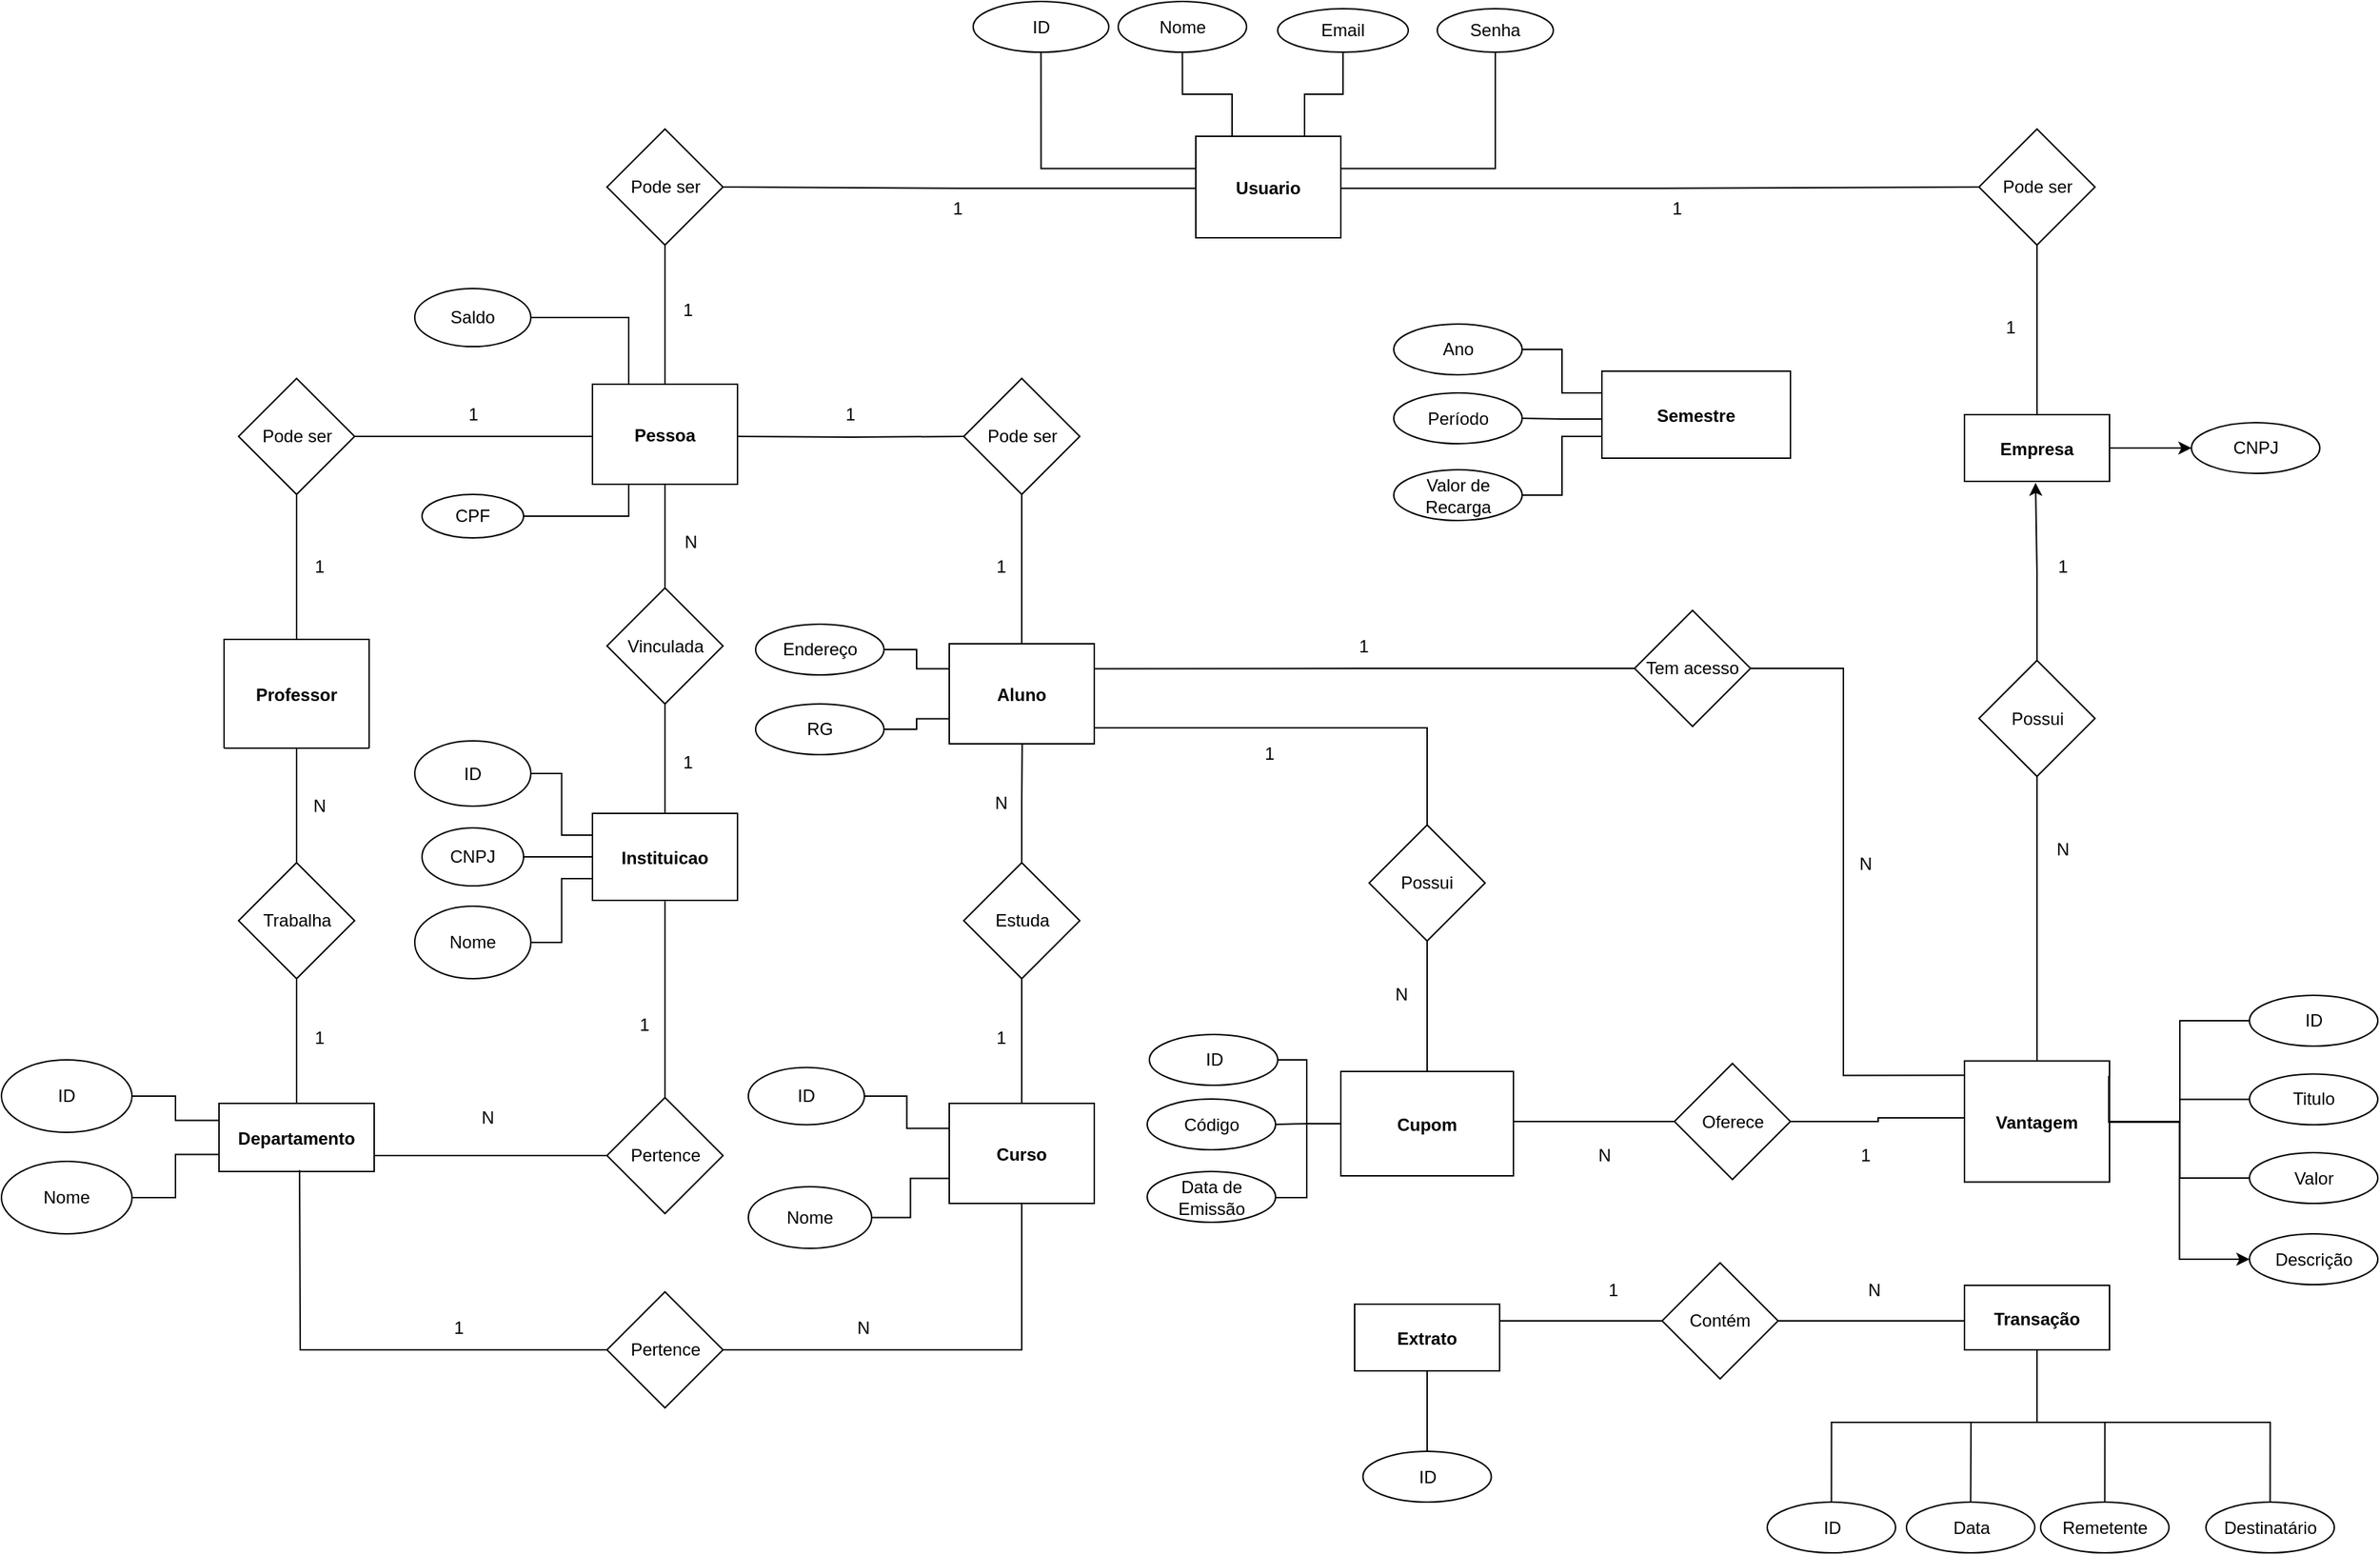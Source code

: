 <mxfile version="27.0.6">
  <diagram name="Página-1" id="_MupS0U7ZfTYgC9JCSqc">
    <mxGraphModel dx="2245" dy="756" grid="1" gridSize="10" guides="1" tooltips="1" connect="1" arrows="1" fold="1" page="1" pageScale="1" pageWidth="827" pageHeight="1169" math="0" shadow="0">
      <root>
        <mxCell id="0" />
        <mxCell id="1" parent="0" />
        <mxCell id="iZ7V8VCyRKmpptAZDByA-146" value="Usuario" style="shape=square;fontStyle=1" parent="1" vertex="1">
          <mxGeometry x="783.5" y="143" width="100" height="70" as="geometry" />
        </mxCell>
        <mxCell id="iZ7V8VCyRKmpptAZDByA-147" style="shape=tableRow;horizontal=0;startSize=0;swimlaneHead=0;swimlaneBody=0;fillColor=none;collapsible=0;dropTarget=0;points=[[0,0.5],[1,0.5]];portConstraint=eastwest;top=0;left=0;right=0;bottom=0;" parent="iZ7V8VCyRKmpptAZDByA-146" vertex="1">
          <mxGeometry y="15.487" width="100" height="13.628" as="geometry" />
        </mxCell>
        <mxCell id="iZ7V8VCyRKmpptAZDByA-150" style="shape=tableRow;horizontal=0;startSize=0;swimlaneHead=0;swimlaneBody=0;fillColor=none;collapsible=0;dropTarget=0;points=[[0,0.5],[1,0.5]];portConstraint=eastwest;top=0;left=0;right=0;bottom=0;" parent="iZ7V8VCyRKmpptAZDByA-146" vertex="1">
          <mxGeometry y="29.115" width="100" height="13.628" as="geometry" />
        </mxCell>
        <mxCell id="iZ7V8VCyRKmpptAZDByA-153" style="shape=tableRow;horizontal=0;startSize=0;swimlaneHead=0;swimlaneBody=0;fillColor=none;collapsible=0;dropTarget=0;points=[[0,0.5],[1,0.5]];portConstraint=eastwest;top=0;left=0;right=0;bottom=0;" parent="iZ7V8VCyRKmpptAZDByA-146" vertex="1">
          <mxGeometry y="42.743" width="100" height="13.628" as="geometry" />
        </mxCell>
        <mxCell id="iZ7V8VCyRKmpptAZDByA-156" style="shape=tableRow;horizontal=0;startSize=0;swimlaneHead=0;swimlaneBody=0;fillColor=none;collapsible=0;dropTarget=0;points=[[0,0.5],[1,0.5]];portConstraint=eastwest;top=0;left=0;right=0;bottom=0;" parent="iZ7V8VCyRKmpptAZDByA-146" vertex="1">
          <mxGeometry y="56.372" width="100" height="13.628" as="geometry" />
        </mxCell>
        <mxCell id="iZ7V8VCyRKmpptAZDByA-293" style="edgeStyle=orthogonalEdgeStyle;rounded=0;orthogonalLoop=1;jettySize=auto;html=1;exitX=1;exitY=0.5;exitDx=0;exitDy=0;entryX=0;entryY=0.5;entryDx=0;entryDy=0;endArrow=none;startFill=0;" parent="1" target="iZ7V8VCyRKmpptAZDByA-280" edge="1">
          <mxGeometry relative="1" as="geometry">
            <mxPoint x="467.5" y="350" as="sourcePoint" />
          </mxGeometry>
        </mxCell>
        <mxCell id="aawo-7dJE6PNnp-RGfUk-19" style="edgeStyle=orthogonalEdgeStyle;rounded=0;orthogonalLoop=1;jettySize=auto;html=1;exitX=0.25;exitY=1;exitDx=0;exitDy=0;entryX=1;entryY=0.5;entryDx=0;entryDy=0;endArrow=none;startFill=0;" parent="1" source="iZ7V8VCyRKmpptAZDByA-159" target="aawo-7dJE6PNnp-RGfUk-15" edge="1">
          <mxGeometry relative="1" as="geometry" />
        </mxCell>
        <mxCell id="aawo-7dJE6PNnp-RGfUk-22" style="edgeStyle=orthogonalEdgeStyle;rounded=0;orthogonalLoop=1;jettySize=auto;html=1;exitX=0.25;exitY=0;exitDx=0;exitDy=0;entryX=1;entryY=0.5;entryDx=0;entryDy=0;endArrow=none;startFill=0;" parent="1" source="iZ7V8VCyRKmpptAZDByA-159" target="aawo-7dJE6PNnp-RGfUk-16" edge="1">
          <mxGeometry relative="1" as="geometry" />
        </mxCell>
        <mxCell id="iZ7V8VCyRKmpptAZDByA-159" value="Pessoa" style="shape=square;fontStyle=1" parent="1" vertex="1">
          <mxGeometry x="367.5" y="314" width="100" height="69" as="geometry" />
        </mxCell>
        <mxCell id="iZ7V8VCyRKmpptAZDByA-163" style="shape=tableRow;horizontal=0;startSize=0;swimlaneHead=0;swimlaneBody=0;fillColor=none;collapsible=0;dropTarget=0;points=[[0,0.5],[1,0.5]];portConstraint=eastwest;top=0;left=0;right=0;bottom=0;" parent="iZ7V8VCyRKmpptAZDByA-159" vertex="1">
          <mxGeometry y="47" width="100" height="22" as="geometry" />
        </mxCell>
        <mxCell id="iZ7V8VCyRKmpptAZDByA-287" style="edgeStyle=orthogonalEdgeStyle;rounded=0;orthogonalLoop=1;jettySize=auto;html=1;exitX=0.5;exitY=0;exitDx=0;exitDy=0;entryX=0.5;entryY=1;entryDx=0;entryDy=0;endArrow=none;startFill=0;" parent="1" source="iZ7V8VCyRKmpptAZDByA-166" target="iZ7V8VCyRKmpptAZDByA-277" edge="1">
          <mxGeometry relative="1" as="geometry" />
        </mxCell>
        <mxCell id="aawo-7dJE6PNnp-RGfUk-42" style="edgeStyle=orthogonalEdgeStyle;rounded=0;orthogonalLoop=1;jettySize=auto;html=1;exitX=1;exitY=0.5;exitDx=0;exitDy=0;entryX=0;entryY=0.5;entryDx=0;entryDy=0;" parent="1" source="iZ7V8VCyRKmpptAZDByA-166" target="aawo-7dJE6PNnp-RGfUk-41" edge="1">
          <mxGeometry relative="1" as="geometry" />
        </mxCell>
        <mxCell id="iZ7V8VCyRKmpptAZDByA-166" value="Empresa" style="shape=square;fontStyle=1" parent="1" vertex="1">
          <mxGeometry x="1313.5" y="335" width="100" height="46" as="geometry" />
        </mxCell>
        <mxCell id="iZ7V8VCyRKmpptAZDByA-327" value="" style="edgeStyle=orthogonalEdgeStyle;rounded=0;orthogonalLoop=1;jettySize=auto;html=1;exitX=1;exitY=0.5;exitDx=0;exitDy=0;endArrow=none;startFill=0;" parent="1" source="iZ7V8VCyRKmpptAZDByA-174" target="iZ7V8VCyRKmpptAZDByA-326" edge="1">
          <mxGeometry relative="1" as="geometry" />
        </mxCell>
        <mxCell id="aawo-7dJE6PNnp-RGfUk-29" style="edgeStyle=orthogonalEdgeStyle;rounded=0;orthogonalLoop=1;jettySize=auto;html=1;exitX=0;exitY=0.25;exitDx=0;exitDy=0;entryX=1;entryY=0.5;entryDx=0;entryDy=0;endArrow=none;startFill=0;" parent="1" source="iZ7V8VCyRKmpptAZDByA-170" target="aawo-7dJE6PNnp-RGfUk-27" edge="1">
          <mxGeometry relative="1" as="geometry" />
        </mxCell>
        <mxCell id="aawo-7dJE6PNnp-RGfUk-30" style="edgeStyle=orthogonalEdgeStyle;rounded=0;orthogonalLoop=1;jettySize=auto;html=1;exitX=0;exitY=0.75;exitDx=0;exitDy=0;entryX=1;entryY=0.5;entryDx=0;entryDy=0;endArrow=none;startFill=0;" parent="1" source="iZ7V8VCyRKmpptAZDByA-170" target="aawo-7dJE6PNnp-RGfUk-28" edge="1">
          <mxGeometry relative="1" as="geometry" />
        </mxCell>
        <mxCell id="iZ7V8VCyRKmpptAZDByA-170" value="Aluno" style="shape=square;fontStyle=1" parent="1" vertex="1">
          <mxGeometry x="613.5" y="493" width="100" height="69" as="geometry" />
        </mxCell>
        <mxCell id="iZ7V8VCyRKmpptAZDByA-174" style="shape=tableRow;horizontal=0;startSize=0;swimlaneHead=0;swimlaneBody=0;fillColor=none;collapsible=0;dropTarget=0;points=[[0,0.5],[1,0.5]];portConstraint=eastwest;top=0;left=0;right=0;bottom=0;" parent="iZ7V8VCyRKmpptAZDByA-170" vertex="1">
          <mxGeometry y="47" width="100" height="22" as="geometry" />
        </mxCell>
        <mxCell id="iZ7V8VCyRKmpptAZDByA-177" value="Professor" style="shape=table;startSize=75;container=1;collapsible=0;childLayout=tableLayout;fixedRows=1;rowLines=1;fontStyle=1;align=center;resizeLast=1;" parent="1" vertex="1">
          <mxGeometry x="113.5" y="490" width="100" height="75" as="geometry" />
        </mxCell>
        <mxCell id="iZ7V8VCyRKmpptAZDByA-295" style="edgeStyle=orthogonalEdgeStyle;rounded=0;orthogonalLoop=1;jettySize=auto;html=1;exitX=0.5;exitY=0;exitDx=0;exitDy=0;entryX=0.5;entryY=1;entryDx=0;entryDy=0;endArrow=none;startFill=0;" parent="1" source="iZ7V8VCyRKmpptAZDByA-178" target="iZ7V8VCyRKmpptAZDByA-285" edge="1">
          <mxGeometry relative="1" as="geometry" />
        </mxCell>
        <mxCell id="aawo-7dJE6PNnp-RGfUk-12" style="edgeStyle=orthogonalEdgeStyle;rounded=0;orthogonalLoop=1;jettySize=auto;html=1;exitX=0;exitY=0.25;exitDx=0;exitDy=0;entryX=1;entryY=0.5;entryDx=0;entryDy=0;endArrow=none;startFill=0;" parent="1" source="iZ7V8VCyRKmpptAZDByA-178" target="aawo-7dJE6PNnp-RGfUk-9" edge="1">
          <mxGeometry relative="1" as="geometry" />
        </mxCell>
        <mxCell id="aawo-7dJE6PNnp-RGfUk-13" style="edgeStyle=orthogonalEdgeStyle;rounded=0;orthogonalLoop=1;jettySize=auto;html=1;exitX=0;exitY=0.75;exitDx=0;exitDy=0;entryX=1;entryY=0.5;entryDx=0;entryDy=0;endArrow=none;startFill=0;" parent="1" source="iZ7V8VCyRKmpptAZDByA-178" target="aawo-7dJE6PNnp-RGfUk-11" edge="1">
          <mxGeometry relative="1" as="geometry" />
        </mxCell>
        <mxCell id="aawo-7dJE6PNnp-RGfUk-14" style="edgeStyle=orthogonalEdgeStyle;rounded=0;orthogonalLoop=1;jettySize=auto;html=1;exitX=0;exitY=0.5;exitDx=0;exitDy=0;entryX=1;entryY=0.5;entryDx=0;entryDy=0;endArrow=none;startFill=0;" parent="1" source="iZ7V8VCyRKmpptAZDByA-178" target="aawo-7dJE6PNnp-RGfUk-10" edge="1">
          <mxGeometry relative="1" as="geometry" />
        </mxCell>
        <mxCell id="iZ7V8VCyRKmpptAZDByA-178" value="Instituicao" style="shape=square;fontStyle=1" parent="1" vertex="1">
          <mxGeometry x="367.5" y="610" width="100" height="60" as="geometry" />
        </mxCell>
        <mxCell id="iZ7V8VCyRKmpptAZDByA-179" style="shape=tableRow;horizontal=0;startSize=0;swimlaneHead=0;swimlaneBody=0;fillColor=none;collapsible=0;dropTarget=0;points=[[0,0.5],[1,0.5]];portConstraint=eastwest;top=0;left=0;right=0;bottom=0;" parent="iZ7V8VCyRKmpptAZDByA-178" vertex="1">
          <mxGeometry y="16.484" width="100" height="14.505" as="geometry" />
        </mxCell>
        <mxCell id="iZ7V8VCyRKmpptAZDByA-182" style="shape=tableRow;horizontal=0;startSize=0;swimlaneHead=0;swimlaneBody=0;fillColor=none;collapsible=0;dropTarget=0;points=[[0,0.5],[1,0.5]];portConstraint=eastwest;top=0;left=0;right=0;bottom=0;" parent="iZ7V8VCyRKmpptAZDByA-178" vertex="1">
          <mxGeometry y="30.989" width="100" height="14.505" as="geometry" />
        </mxCell>
        <mxCell id="iZ7V8VCyRKmpptAZDByA-185" style="shape=tableRow;horizontal=0;startSize=0;swimlaneHead=0;swimlaneBody=0;fillColor=none;collapsible=0;dropTarget=0;points=[[0,0.5],[1,0.5]];portConstraint=eastwest;top=0;left=0;right=0;bottom=0;" parent="iZ7V8VCyRKmpptAZDByA-178" vertex="1">
          <mxGeometry y="45.495" width="100" height="14.505" as="geometry" />
        </mxCell>
        <mxCell id="aawo-7dJE6PNnp-RGfUk-7" style="edgeStyle=orthogonalEdgeStyle;rounded=0;orthogonalLoop=1;jettySize=auto;html=1;exitX=0;exitY=0.25;exitDx=0;exitDy=0;entryX=1;entryY=0.5;entryDx=0;entryDy=0;endArrow=none;startFill=0;" parent="1" source="iZ7V8VCyRKmpptAZDByA-188" target="aawo-7dJE6PNnp-RGfUk-1" edge="1">
          <mxGeometry relative="1" as="geometry" />
        </mxCell>
        <mxCell id="aawo-7dJE6PNnp-RGfUk-8" style="edgeStyle=orthogonalEdgeStyle;rounded=0;orthogonalLoop=1;jettySize=auto;html=1;exitX=0;exitY=0.75;exitDx=0;exitDy=0;entryX=1;entryY=0.5;entryDx=0;entryDy=0;endArrow=none;startFill=0;" parent="1" source="iZ7V8VCyRKmpptAZDByA-188" target="aawo-7dJE6PNnp-RGfUk-2" edge="1">
          <mxGeometry relative="1" as="geometry" />
        </mxCell>
        <mxCell id="iZ7V8VCyRKmpptAZDByA-188" value="Departamento" style="shape=square;fontStyle=1" parent="1" vertex="1">
          <mxGeometry x="110" y="810" width="107" height="47" as="geometry" />
        </mxCell>
        <mxCell id="iZ7V8VCyRKmpptAZDByA-290" style="edgeStyle=orthogonalEdgeStyle;rounded=0;orthogonalLoop=1;jettySize=auto;html=1;exitX=0.5;exitY=0;exitDx=0;exitDy=0;entryX=0.5;entryY=1;entryDx=0;entryDy=0;endArrow=none;startFill=0;" parent="1" source="iZ7V8VCyRKmpptAZDByA-195" target="iZ7V8VCyRKmpptAZDByA-282" edge="1">
          <mxGeometry relative="1" as="geometry" />
        </mxCell>
        <mxCell id="iZ7V8VCyRKmpptAZDByA-311" value="" style="edgeStyle=orthogonalEdgeStyle;rounded=0;orthogonalLoop=1;jettySize=auto;html=1;endArrow=none;startFill=0;" parent="1" source="iZ7V8VCyRKmpptAZDByA-195" target="iZ7V8VCyRKmpptAZDByA-310" edge="1">
          <mxGeometry relative="1" as="geometry">
            <Array as="points">
              <mxPoint x="663.5" y="980" />
            </Array>
          </mxGeometry>
        </mxCell>
        <mxCell id="aawo-7dJE6PNnp-RGfUk-5" style="edgeStyle=orthogonalEdgeStyle;rounded=0;orthogonalLoop=1;jettySize=auto;html=1;exitX=0;exitY=0.25;exitDx=0;exitDy=0;entryX=1;entryY=0.5;entryDx=0;entryDy=0;curved=0;endArrow=none;startFill=0;" parent="1" source="iZ7V8VCyRKmpptAZDByA-195" target="aawo-7dJE6PNnp-RGfUk-3" edge="1">
          <mxGeometry relative="1" as="geometry" />
        </mxCell>
        <mxCell id="aawo-7dJE6PNnp-RGfUk-6" style="edgeStyle=orthogonalEdgeStyle;rounded=0;orthogonalLoop=1;jettySize=auto;html=1;exitX=0;exitY=0.75;exitDx=0;exitDy=0;entryX=1;entryY=0.5;entryDx=0;entryDy=0;curved=0;endArrow=none;startFill=0;" parent="1" source="iZ7V8VCyRKmpptAZDByA-195" target="aawo-7dJE6PNnp-RGfUk-4" edge="1">
          <mxGeometry relative="1" as="geometry" />
        </mxCell>
        <mxCell id="iZ7V8VCyRKmpptAZDByA-195" value="Curso" style="shape=square;fontStyle=1" parent="1" vertex="1">
          <mxGeometry x="613.5" y="810" width="100" height="69" as="geometry" />
        </mxCell>
        <mxCell id="iZ7V8VCyRKmpptAZDByA-307" style="shape=tableRow;horizontal=0;startSize=0;swimlaneHead=0;swimlaneBody=0;fillColor=none;collapsible=0;dropTarget=0;points=[[0,0.5],[1,0.5]];portConstraint=eastwest;top=0;left=0;right=0;bottom=0;" parent="iZ7V8VCyRKmpptAZDByA-195" vertex="1">
          <mxGeometry y="25" width="100" height="22" as="geometry" />
        </mxCell>
        <mxCell id="iZ7V8VCyRKmpptAZDByA-199" style="shape=tableRow;horizontal=0;startSize=0;swimlaneHead=0;swimlaneBody=0;fillColor=none;collapsible=0;dropTarget=0;points=[[0,0.5],[1,0.5]];portConstraint=eastwest;top=0;left=0;right=0;bottom=0;" parent="iZ7V8VCyRKmpptAZDByA-195" vertex="1">
          <mxGeometry y="47" width="100" height="22" as="geometry" />
        </mxCell>
        <mxCell id="iZ7V8VCyRKmpptAZDByA-359" style="edgeStyle=orthogonalEdgeStyle;rounded=0;orthogonalLoop=1;jettySize=auto;html=1;exitX=0.01;exitY=0.119;exitDx=0;exitDy=0;exitPerimeter=0;entryX=1;entryY=0.5;entryDx=0;entryDy=0;endArrow=none;startFill=0;startArrow=none;" parent="1" source="iZ7V8VCyRKmpptAZDByA-202" target="iZ7V8VCyRKmpptAZDByA-360" edge="1">
          <mxGeometry relative="1" as="geometry">
            <mxPoint x="1110" y="410" as="targetPoint" />
            <Array as="points">
              <mxPoint x="1230" y="791" />
              <mxPoint x="1230" y="510" />
            </Array>
          </mxGeometry>
        </mxCell>
        <mxCell id="aawo-7dJE6PNnp-RGfUk-52" style="edgeStyle=orthogonalEdgeStyle;rounded=0;orthogonalLoop=1;jettySize=auto;html=1;exitX=1;exitY=0.75;exitDx=0;exitDy=0;entryX=0;entryY=0.5;entryDx=0;entryDy=0;endArrow=none;startFill=0;" parent="1" source="iZ7V8VCyRKmpptAZDByA-202" target="aawo-7dJE6PNnp-RGfUk-45" edge="1">
          <mxGeometry relative="1" as="geometry">
            <Array as="points">
              <mxPoint x="1414" y="823" />
              <mxPoint x="1462" y="823" />
              <mxPoint x="1462" y="862" />
            </Array>
          </mxGeometry>
        </mxCell>
        <mxCell id="aawo-7dJE6PNnp-RGfUk-86" style="edgeStyle=orthogonalEdgeStyle;rounded=0;orthogonalLoop=1;jettySize=auto;html=1;entryX=0;entryY=0.5;entryDx=0;entryDy=0;" parent="1" source="iZ7V8VCyRKmpptAZDByA-202" target="aawo-7dJE6PNnp-RGfUk-46" edge="1">
          <mxGeometry relative="1" as="geometry" />
        </mxCell>
        <mxCell id="iZ7V8VCyRKmpptAZDByA-202" value="Vantagem" style="shape=square;fontStyle=1" parent="1" vertex="1">
          <mxGeometry x="1313.5" y="780.75" width="100" height="83.5" as="geometry" />
        </mxCell>
        <mxCell id="iZ7V8VCyRKmpptAZDByA-206" style="shape=tableRow;horizontal=0;startSize=0;swimlaneHead=0;swimlaneBody=0;fillColor=none;collapsible=0;dropTarget=0;points=[[0,0.5],[1,0.5]];portConstraint=eastwest;top=0;left=0;right=0;bottom=0;" parent="iZ7V8VCyRKmpptAZDByA-202" vertex="1">
          <mxGeometry y="34.73" width="100" height="16.257" as="geometry" />
        </mxCell>
        <mxCell id="iZ7V8VCyRKmpptAZDByA-209" style="shape=tableRow;horizontal=0;startSize=0;swimlaneHead=0;swimlaneBody=0;fillColor=none;collapsible=0;dropTarget=0;points=[[0,0.5],[1,0.5]];portConstraint=eastwest;top=0;left=0;right=0;bottom=0;" parent="iZ7V8VCyRKmpptAZDByA-202" vertex="1">
          <mxGeometry y="50.987" width="100" height="16.257" as="geometry" />
        </mxCell>
        <mxCell id="iZ7V8VCyRKmpptAZDByA-212" style="shape=tableRow;horizontal=0;startSize=0;swimlaneHead=0;swimlaneBody=0;fillColor=none;collapsible=0;dropTarget=0;points=[[0,0.5],[1,0.5]];portConstraint=eastwest;top=0;left=0;right=0;bottom=0;" parent="iZ7V8VCyRKmpptAZDByA-202" vertex="1">
          <mxGeometry y="67.243" width="100" height="16.257" as="geometry" />
        </mxCell>
        <mxCell id="aawo-7dJE6PNnp-RGfUk-38" style="edgeStyle=orthogonalEdgeStyle;rounded=0;orthogonalLoop=1;jettySize=auto;html=1;exitX=0;exitY=0.25;exitDx=0;exitDy=0;entryX=1;entryY=0.5;entryDx=0;entryDy=0;endArrow=none;startFill=0;" parent="1" source="iZ7V8VCyRKmpptAZDByA-215" target="aawo-7dJE6PNnp-RGfUk-35" edge="1">
          <mxGeometry relative="1" as="geometry" />
        </mxCell>
        <mxCell id="aawo-7dJE6PNnp-RGfUk-39" style="edgeStyle=orthogonalEdgeStyle;rounded=0;orthogonalLoop=1;jettySize=auto;html=1;exitX=0;exitY=0.5;exitDx=0;exitDy=0;entryX=1;entryY=0.5;entryDx=0;entryDy=0;endArrow=none;startFill=0;" parent="1" source="iZ7V8VCyRKmpptAZDByA-215" target="aawo-7dJE6PNnp-RGfUk-37" edge="1">
          <mxGeometry relative="1" as="geometry">
            <Array as="points">
              <mxPoint x="1064" y="338" />
              <mxPoint x="1036" y="338" />
            </Array>
          </mxGeometry>
        </mxCell>
        <mxCell id="aawo-7dJE6PNnp-RGfUk-40" style="edgeStyle=orthogonalEdgeStyle;rounded=0;orthogonalLoop=1;jettySize=auto;html=1;exitX=0;exitY=0.75;exitDx=0;exitDy=0;entryX=1;entryY=0.5;entryDx=0;entryDy=0;endArrow=none;startFill=0;" parent="1" source="iZ7V8VCyRKmpptAZDByA-215" target="aawo-7dJE6PNnp-RGfUk-36" edge="1">
          <mxGeometry relative="1" as="geometry" />
        </mxCell>
        <mxCell id="iZ7V8VCyRKmpptAZDByA-215" value="Semestre" style="shape=square;fontStyle=1" parent="1" vertex="1">
          <mxGeometry x="1063.5" y="305" width="130" height="60" as="geometry" />
        </mxCell>
        <mxCell id="iZ7V8VCyRKmpptAZDByA-216" style="shape=tableRow;horizontal=0;startSize=0;swimlaneHead=0;swimlaneBody=0;fillColor=none;collapsible=0;dropTarget=0;points=[[0,0.5],[1,0.5]];portConstraint=eastwest;top=0;left=0;right=0;bottom=0;" parent="iZ7V8VCyRKmpptAZDByA-215" vertex="1">
          <mxGeometry y="16.484" width="130" height="14.505" as="geometry" />
        </mxCell>
        <mxCell id="iZ7V8VCyRKmpptAZDByA-222" style="shape=tableRow;horizontal=0;startSize=0;swimlaneHead=0;swimlaneBody=0;fillColor=none;collapsible=0;dropTarget=0;points=[[0,0.5],[1,0.5]];portConstraint=eastwest;top=0;left=0;right=0;bottom=0;" parent="iZ7V8VCyRKmpptAZDByA-215" vertex="1">
          <mxGeometry y="45.495" width="130" height="14.505" as="geometry" />
        </mxCell>
        <mxCell id="iZ7V8VCyRKmpptAZDByA-339" style="edgeStyle=orthogonalEdgeStyle;rounded=0;orthogonalLoop=1;jettySize=auto;html=1;exitX=0;exitY=0.25;exitDx=0;exitDy=0;entryX=1;entryY=0.5;entryDx=0;entryDy=0;endArrow=none;startFill=0;" parent="1" source="iZ7V8VCyRKmpptAZDByA-225" target="iZ7V8VCyRKmpptAZDByA-268" edge="1">
          <mxGeometry relative="1" as="geometry">
            <Array as="points">
              <mxPoint x="1314" y="960" />
            </Array>
          </mxGeometry>
        </mxCell>
        <mxCell id="aawo-7dJE6PNnp-RGfUk-66" value="" style="edgeStyle=orthogonalEdgeStyle;rounded=0;orthogonalLoop=1;jettySize=auto;html=1;exitX=0.5;exitY=1;exitDx=0;exitDy=0;endArrow=none;startFill=0;" parent="1" source="iZ7V8VCyRKmpptAZDByA-225" target="aawo-7dJE6PNnp-RGfUk-65" edge="1">
          <mxGeometry relative="1" as="geometry">
            <mxPoint x="1334" y="981" as="sourcePoint" />
            <Array as="points">
              <mxPoint x="1364" y="1030" />
              <mxPoint x="1318" y="1030" />
            </Array>
          </mxGeometry>
        </mxCell>
        <mxCell id="aawo-7dJE6PNnp-RGfUk-68" style="edgeStyle=orthogonalEdgeStyle;rounded=0;orthogonalLoop=1;jettySize=auto;html=1;entryX=0.5;entryY=0;entryDx=0;entryDy=0;exitX=0.5;exitY=1;exitDx=0;exitDy=0;endArrow=none;startFill=0;" parent="1" source="iZ7V8VCyRKmpptAZDByA-225" target="aawo-7dJE6PNnp-RGfUk-64" edge="1">
          <mxGeometry relative="1" as="geometry">
            <Array as="points">
              <mxPoint x="1364" y="1030" />
              <mxPoint x="1524" y="1030" />
            </Array>
          </mxGeometry>
        </mxCell>
        <mxCell id="aawo-7dJE6PNnp-RGfUk-69" style="edgeStyle=orthogonalEdgeStyle;rounded=0;orthogonalLoop=1;jettySize=auto;html=1;entryX=0.5;entryY=0;entryDx=0;entryDy=0;exitX=0.5;exitY=1;exitDx=0;exitDy=0;endArrow=none;startFill=0;" parent="1" source="iZ7V8VCyRKmpptAZDByA-225" target="aawo-7dJE6PNnp-RGfUk-62" edge="1">
          <mxGeometry relative="1" as="geometry">
            <Array as="points">
              <mxPoint x="1364" y="1030" />
              <mxPoint x="1222" y="1030" />
            </Array>
          </mxGeometry>
        </mxCell>
        <mxCell id="aawo-7dJE6PNnp-RGfUk-71" style="edgeStyle=orthogonalEdgeStyle;rounded=0;orthogonalLoop=1;jettySize=auto;html=1;entryX=0.5;entryY=0;entryDx=0;entryDy=0;endArrow=none;startFill=0;" parent="1" source="iZ7V8VCyRKmpptAZDByA-225" target="aawo-7dJE6PNnp-RGfUk-63" edge="1">
          <mxGeometry relative="1" as="geometry">
            <Array as="points">
              <mxPoint x="1364" y="1030" />
              <mxPoint x="1410" y="1030" />
            </Array>
          </mxGeometry>
        </mxCell>
        <mxCell id="iZ7V8VCyRKmpptAZDByA-225" value="Transação" style="shape=square;fontStyle=1" parent="1" vertex="1">
          <mxGeometry x="1313.5" y="935.5" width="100" height="44.5" as="geometry" />
        </mxCell>
        <mxCell id="iZ7V8VCyRKmpptAZDByA-229" style="shape=tableRow;horizontal=0;startSize=0;swimlaneHead=0;swimlaneBody=0;fillColor=none;collapsible=0;dropTarget=0;points=[[0,0.5],[1,0.5]];portConstraint=eastwest;top=0;left=0;right=0;bottom=0;" parent="iZ7V8VCyRKmpptAZDByA-225" vertex="1">
          <mxGeometry y="18.842" width="100" height="8.82" as="geometry" />
        </mxCell>
        <mxCell id="iZ7V8VCyRKmpptAZDByA-341" style="shape=tableRow;horizontal=0;startSize=0;swimlaneHead=0;swimlaneBody=0;fillColor=none;collapsible=0;dropTarget=0;points=[[0,0.5],[1,0.5]];portConstraint=eastwest;top=0;left=0;right=0;bottom=0;" parent="iZ7V8VCyRKmpptAZDByA-225" vertex="1">
          <mxGeometry y="27.662" width="100" height="8.82" as="geometry" />
        </mxCell>
        <mxCell id="iZ7V8VCyRKmpptAZDByA-344" style="shape=tableRow;horizontal=0;startSize=0;swimlaneHead=0;swimlaneBody=0;fillColor=none;collapsible=0;dropTarget=0;points=[[0,0.5],[1,0.5]];portConstraint=eastwest;top=0;left=0;right=0;bottom=0;" parent="iZ7V8VCyRKmpptAZDByA-225" vertex="1">
          <mxGeometry y="36.482" width="100" height="8.018" as="geometry" />
        </mxCell>
        <mxCell id="iZ7V8VCyRKmpptAZDByA-269" style="edgeStyle=orthogonalEdgeStyle;rounded=0;orthogonalLoop=1;jettySize=auto;html=1;exitX=1;exitY=0.25;exitDx=0;exitDy=0;entryX=0;entryY=0.5;entryDx=0;entryDy=0;endArrow=none;startFill=0;" parent="1" source="iZ7V8VCyRKmpptAZDByA-232" target="iZ7V8VCyRKmpptAZDByA-268" edge="1">
          <mxGeometry relative="1" as="geometry" />
        </mxCell>
        <mxCell id="aawo-7dJE6PNnp-RGfUk-73" style="edgeStyle=orthogonalEdgeStyle;rounded=0;orthogonalLoop=1;jettySize=auto;html=1;entryX=0.5;entryY=0;entryDx=0;entryDy=0;endArrow=none;startFill=0;" parent="1" source="iZ7V8VCyRKmpptAZDByA-232" target="aawo-7dJE6PNnp-RGfUk-72" edge="1">
          <mxGeometry relative="1" as="geometry" />
        </mxCell>
        <mxCell id="iZ7V8VCyRKmpptAZDByA-232" value="Extrato" style="shape=square;fontStyle=1" parent="1" vertex="1">
          <mxGeometry x="893" y="948.5" width="100" height="46" as="geometry" />
        </mxCell>
        <mxCell id="iZ7V8VCyRKmpptAZDByA-233" style="shape=tableRow;horizontal=0;startSize=0;swimlaneHead=0;swimlaneBody=0;fillColor=none;collapsible=0;dropTarget=0;points=[[0,0.5],[1,0.5]];portConstraint=eastwest;top=0;left=0;right=0;bottom=0;" parent="iZ7V8VCyRKmpptAZDByA-232" vertex="1">
          <mxGeometry y="25" width="100" height="21" as="geometry" />
        </mxCell>
        <mxCell id="aawo-7dJE6PNnp-RGfUk-80" style="edgeStyle=orthogonalEdgeStyle;rounded=0;orthogonalLoop=1;jettySize=auto;html=1;entryX=1;entryY=0.5;entryDx=0;entryDy=0;endArrow=none;startFill=0;" parent="1" source="iZ7V8VCyRKmpptAZDByA-236" target="aawo-7dJE6PNnp-RGfUk-74" edge="1">
          <mxGeometry relative="1" as="geometry">
            <Array as="points">
              <mxPoint x="860" y="824" />
              <mxPoint x="860" y="780" />
            </Array>
          </mxGeometry>
        </mxCell>
        <mxCell id="aawo-7dJE6PNnp-RGfUk-81" style="edgeStyle=orthogonalEdgeStyle;rounded=0;orthogonalLoop=1;jettySize=auto;html=1;entryX=1;entryY=0.5;entryDx=0;entryDy=0;endArrow=none;startFill=0;" parent="1" source="iZ7V8VCyRKmpptAZDByA-236" target="aawo-7dJE6PNnp-RGfUk-75" edge="1">
          <mxGeometry relative="1" as="geometry" />
        </mxCell>
        <mxCell id="aawo-7dJE6PNnp-RGfUk-85" style="edgeStyle=orthogonalEdgeStyle;rounded=0;orthogonalLoop=1;jettySize=auto;html=1;entryX=1;entryY=0.5;entryDx=0;entryDy=0;endArrow=none;startFill=0;" parent="1" source="iZ7V8VCyRKmpptAZDByA-236" target="aawo-7dJE6PNnp-RGfUk-76" edge="1">
          <mxGeometry relative="1" as="geometry">
            <Array as="points">
              <mxPoint x="860" y="824" />
              <mxPoint x="860" y="875" />
              <mxPoint x="839" y="875" />
            </Array>
          </mxGeometry>
        </mxCell>
        <mxCell id="iZ7V8VCyRKmpptAZDByA-236" value="Cupom" style="shape=square;fontStyle=1" parent="1" vertex="1">
          <mxGeometry x="883.5" y="788" width="119" height="72" as="geometry" />
        </mxCell>
        <mxCell id="iZ7V8VCyRKmpptAZDByA-237" style="shape=tableRow;horizontal=0;startSize=0;swimlaneHead=0;swimlaneBody=0;fillColor=none;collapsible=0;dropTarget=0;points=[[0,0.5],[1,0.5]];portConstraint=eastwest;top=0;left=0;right=0;bottom=0;" parent="iZ7V8VCyRKmpptAZDByA-236" vertex="1">
          <mxGeometry y="25.067" width="119" height="11.733" as="geometry" />
        </mxCell>
        <mxCell id="aawo-7dJE6PNnp-RGfUk-54" style="shape=tableRow;horizontal=0;startSize=0;swimlaneHead=0;swimlaneBody=0;fillColor=none;collapsible=0;dropTarget=0;points=[[0,0.5],[1,0.5]];portConstraint=eastwest;top=0;left=0;right=0;bottom=0;" parent="iZ7V8VCyRKmpptAZDByA-236" vertex="1">
          <mxGeometry y="36.8" width="119" height="11.733" as="geometry" />
        </mxCell>
        <mxCell id="iZ7V8VCyRKmpptAZDByA-240" style="shape=tableRow;horizontal=0;startSize=0;swimlaneHead=0;swimlaneBody=0;fillColor=none;collapsible=0;dropTarget=0;points=[[0,0.5],[1,0.5]];portConstraint=eastwest;top=0;left=0;right=0;bottom=0;" parent="iZ7V8VCyRKmpptAZDByA-236" vertex="1">
          <mxGeometry y="48.533" width="119" height="11.733" as="geometry" />
        </mxCell>
        <mxCell id="iZ7V8VCyRKmpptAZDByA-243" style="shape=tableRow;horizontal=0;startSize=0;swimlaneHead=0;swimlaneBody=0;fillColor=none;collapsible=0;dropTarget=0;points=[[0,0.5],[1,0.5]];portConstraint=eastwest;top=0;left=0;right=0;bottom=0;" parent="iZ7V8VCyRKmpptAZDByA-236" vertex="1">
          <mxGeometry y="60.267" width="119" height="11.733" as="geometry" />
        </mxCell>
        <mxCell id="iZ7V8VCyRKmpptAZDByA-268" value="Contém" style="rhombus;whiteSpace=wrap;html=1;" parent="1" vertex="1">
          <mxGeometry x="1105" y="920" width="80" height="80" as="geometry" />
        </mxCell>
        <mxCell id="iZ7V8VCyRKmpptAZDByA-277" value="Pode ser" style="rhombus;whiteSpace=wrap;html=1;" parent="1" vertex="1">
          <mxGeometry x="1323.5" y="138" width="80" height="80" as="geometry" />
        </mxCell>
        <mxCell id="iZ7V8VCyRKmpptAZDByA-289" style="edgeStyle=orthogonalEdgeStyle;rounded=0;orthogonalLoop=1;jettySize=auto;html=1;exitX=0.5;exitY=1;exitDx=0;exitDy=0;entryX=0.5;entryY=0;entryDx=0;entryDy=0;endArrow=none;startFill=0;" parent="1" source="iZ7V8VCyRKmpptAZDByA-278" target="iZ7V8VCyRKmpptAZDByA-202" edge="1">
          <mxGeometry relative="1" as="geometry" />
        </mxCell>
        <mxCell id="iZ7V8VCyRKmpptAZDByA-278" value="Possui" style="rhombus;whiteSpace=wrap;html=1;" parent="1" vertex="1">
          <mxGeometry x="1323.5" y="504.5" width="80" height="80" as="geometry" />
        </mxCell>
        <mxCell id="iZ7V8VCyRKmpptAZDByA-302" style="edgeStyle=orthogonalEdgeStyle;rounded=0;orthogonalLoop=1;jettySize=auto;html=1;exitX=0.5;exitY=1;exitDx=0;exitDy=0;entryX=0.5;entryY=0;entryDx=0;entryDy=0;endArrow=none;startFill=0;" parent="1" source="iZ7V8VCyRKmpptAZDByA-279" target="iZ7V8VCyRKmpptAZDByA-159" edge="1">
          <mxGeometry relative="1" as="geometry" />
        </mxCell>
        <mxCell id="iZ7V8VCyRKmpptAZDByA-279" value="Pode ser" style="rhombus;whiteSpace=wrap;html=1;" parent="1" vertex="1">
          <mxGeometry x="377.5" y="138" width="80" height="80" as="geometry" />
        </mxCell>
        <mxCell id="iZ7V8VCyRKmpptAZDByA-292" style="edgeStyle=orthogonalEdgeStyle;rounded=0;orthogonalLoop=1;jettySize=auto;html=1;exitX=0.5;exitY=1;exitDx=0;exitDy=0;entryX=0.5;entryY=0;entryDx=0;entryDy=0;endArrow=none;startFill=0;" parent="1" source="iZ7V8VCyRKmpptAZDByA-280" target="iZ7V8VCyRKmpptAZDByA-170" edge="1">
          <mxGeometry relative="1" as="geometry" />
        </mxCell>
        <mxCell id="iZ7V8VCyRKmpptAZDByA-280" value="Pode ser" style="rhombus;whiteSpace=wrap;html=1;" parent="1" vertex="1">
          <mxGeometry x="623.5" y="310" width="80" height="80" as="geometry" />
        </mxCell>
        <mxCell id="iZ7V8VCyRKmpptAZDByA-300" style="edgeStyle=orthogonalEdgeStyle;rounded=0;orthogonalLoop=1;jettySize=auto;html=1;exitX=0.5;exitY=1;exitDx=0;exitDy=0;entryX=0.5;entryY=0;entryDx=0;entryDy=0;endArrow=none;startFill=0;" parent="1" source="iZ7V8VCyRKmpptAZDByA-281" target="iZ7V8VCyRKmpptAZDByA-177" edge="1">
          <mxGeometry relative="1" as="geometry" />
        </mxCell>
        <mxCell id="iZ7V8VCyRKmpptAZDByA-301" style="edgeStyle=orthogonalEdgeStyle;rounded=0;orthogonalLoop=1;jettySize=auto;html=1;exitX=1;exitY=0.5;exitDx=0;exitDy=0;entryX=0;entryY=0.5;entryDx=0;entryDy=0;endArrow=none;startFill=0;" parent="1" source="iZ7V8VCyRKmpptAZDByA-281" edge="1">
          <mxGeometry relative="1" as="geometry">
            <mxPoint x="367.5" y="350" as="targetPoint" />
          </mxGeometry>
        </mxCell>
        <mxCell id="iZ7V8VCyRKmpptAZDByA-281" value="Pode ser" style="rhombus;whiteSpace=wrap;html=1;" parent="1" vertex="1">
          <mxGeometry x="123.5" y="310" width="80" height="80" as="geometry" />
        </mxCell>
        <mxCell id="iZ7V8VCyRKmpptAZDByA-282" value="Estuda" style="rhombus;whiteSpace=wrap;html=1;" parent="1" vertex="1">
          <mxGeometry x="623.5" y="644" width="80" height="80" as="geometry" />
        </mxCell>
        <mxCell id="iZ7V8VCyRKmpptAZDByA-298" style="edgeStyle=orthogonalEdgeStyle;rounded=0;orthogonalLoop=1;jettySize=auto;html=1;exitX=0.5;exitY=1;exitDx=0;exitDy=0;entryX=0.5;entryY=0;entryDx=0;entryDy=0;endArrow=none;startFill=0;" parent="1" source="iZ7V8VCyRKmpptAZDByA-283" target="iZ7V8VCyRKmpptAZDByA-188" edge="1">
          <mxGeometry relative="1" as="geometry" />
        </mxCell>
        <mxCell id="iZ7V8VCyRKmpptAZDByA-299" style="edgeStyle=orthogonalEdgeStyle;rounded=0;orthogonalLoop=1;jettySize=auto;html=1;exitX=0.5;exitY=0;exitDx=0;exitDy=0;entryX=0.5;entryY=1;entryDx=0;entryDy=0;endArrow=none;startFill=0;" parent="1" source="iZ7V8VCyRKmpptAZDByA-283" target="iZ7V8VCyRKmpptAZDByA-177" edge="1">
          <mxGeometry relative="1" as="geometry" />
        </mxCell>
        <mxCell id="iZ7V8VCyRKmpptAZDByA-283" value="Trabalha" style="rhombus;whiteSpace=wrap;html=1;" parent="1" vertex="1">
          <mxGeometry x="123.5" y="644" width="80" height="80" as="geometry" />
        </mxCell>
        <mxCell id="iZ7V8VCyRKmpptAZDByA-296" style="edgeStyle=orthogonalEdgeStyle;rounded=0;orthogonalLoop=1;jettySize=auto;html=1;exitX=0;exitY=0.5;exitDx=0;exitDy=0;entryX=1;entryY=0.5;entryDx=0;entryDy=0;endArrow=none;startFill=0;" parent="1" source="iZ7V8VCyRKmpptAZDByA-284" edge="1">
          <mxGeometry relative="1" as="geometry">
            <mxPoint x="217" y="846" as="targetPoint" />
          </mxGeometry>
        </mxCell>
        <mxCell id="iZ7V8VCyRKmpptAZDByA-284" value="Pertence" style="rhombus;whiteSpace=wrap;html=1;" parent="1" vertex="1">
          <mxGeometry x="377.5" y="806" width="80" height="80" as="geometry" />
        </mxCell>
        <mxCell id="iZ7V8VCyRKmpptAZDByA-285" value="Vinculada" style="rhombus;whiteSpace=wrap;html=1;" parent="1" vertex="1">
          <mxGeometry x="377.5" y="454.5" width="80" height="80" as="geometry" />
        </mxCell>
        <mxCell id="iZ7V8VCyRKmpptAZDByA-288" style="edgeStyle=orthogonalEdgeStyle;rounded=0;orthogonalLoop=1;jettySize=auto;html=1;exitX=0.5;exitY=0;exitDx=0;exitDy=0;" parent="1" source="iZ7V8VCyRKmpptAZDByA-278" edge="1">
          <mxGeometry relative="1" as="geometry">
            <mxPoint x="1362.5" y="382" as="targetPoint" />
          </mxGeometry>
        </mxCell>
        <mxCell id="iZ7V8VCyRKmpptAZDByA-291" style="edgeStyle=orthogonalEdgeStyle;rounded=0;orthogonalLoop=1;jettySize=auto;html=1;exitX=0.5;exitY=0;exitDx=0;exitDy=0;entryX=0.503;entryY=1;entryDx=0;entryDy=0;entryPerimeter=0;endArrow=none;startFill=0;" parent="1" source="iZ7V8VCyRKmpptAZDByA-282" target="iZ7V8VCyRKmpptAZDByA-174" edge="1">
          <mxGeometry relative="1" as="geometry" />
        </mxCell>
        <mxCell id="iZ7V8VCyRKmpptAZDByA-294" style="edgeStyle=orthogonalEdgeStyle;rounded=0;orthogonalLoop=1;jettySize=auto;html=1;exitX=0.5;exitY=0;exitDx=0;exitDy=0;entryX=0.5;entryY=1;entryDx=0;entryDy=0;entryPerimeter=0;endArrow=none;startFill=0;" parent="1" source="iZ7V8VCyRKmpptAZDByA-285" target="iZ7V8VCyRKmpptAZDByA-163" edge="1">
          <mxGeometry relative="1" as="geometry" />
        </mxCell>
        <mxCell id="iZ7V8VCyRKmpptAZDByA-297" style="edgeStyle=orthogonalEdgeStyle;rounded=0;orthogonalLoop=1;jettySize=auto;html=1;exitX=0.5;exitY=0;exitDx=0;exitDy=0;entryX=0.5;entryY=1.045;entryDx=0;entryDy=0;entryPerimeter=0;endArrow=none;startFill=0;" parent="1" source="iZ7V8VCyRKmpptAZDByA-284" target="iZ7V8VCyRKmpptAZDByA-185" edge="1">
          <mxGeometry relative="1" as="geometry" />
        </mxCell>
        <mxCell id="iZ7V8VCyRKmpptAZDByA-304" value="N" style="text;html=1;align=center;verticalAlign=middle;resizable=0;points=[];autosize=1;strokeColor=none;fillColor=none;" parent="1" vertex="1">
          <mxGeometry x="633.5" y="588" width="30" height="30" as="geometry" />
        </mxCell>
        <mxCell id="iZ7V8VCyRKmpptAZDByA-306" value="1" style="text;html=1;align=center;verticalAlign=middle;resizable=0;points=[];autosize=1;strokeColor=none;fillColor=none;" parent="1" vertex="1">
          <mxGeometry x="633.5" y="750" width="30" height="30" as="geometry" />
        </mxCell>
        <mxCell id="iZ7V8VCyRKmpptAZDByA-310" value="&lt;span style=&quot;font-weight: normal;&quot;&gt;Pertence&lt;/span&gt;" style="rhombus;whiteSpace=wrap;html=1;startSize=25;fontStyle=1;" parent="1" vertex="1">
          <mxGeometry x="377.5" y="940" width="80" height="80" as="geometry" />
        </mxCell>
        <mxCell id="iZ7V8VCyRKmpptAZDByA-312" style="edgeStyle=orthogonalEdgeStyle;rounded=0;orthogonalLoop=1;jettySize=auto;html=1;exitX=0;exitY=0.5;exitDx=0;exitDy=0;entryX=0.519;entryY=0.955;entryDx=0;entryDy=0;entryPerimeter=0;endArrow=none;startFill=0;" parent="1" source="iZ7V8VCyRKmpptAZDByA-310" edge="1">
          <mxGeometry relative="1" as="geometry">
            <mxPoint x="165.533" y="856.01" as="targetPoint" />
          </mxGeometry>
        </mxCell>
        <mxCell id="iZ7V8VCyRKmpptAZDByA-313" value="N" style="text;html=1;align=center;verticalAlign=middle;resizable=0;points=[];autosize=1;strokeColor=none;fillColor=none;" parent="1" vertex="1">
          <mxGeometry x="538.5" y="950" width="30" height="30" as="geometry" />
        </mxCell>
        <mxCell id="iZ7V8VCyRKmpptAZDByA-314" value="1" style="text;html=1;align=center;verticalAlign=middle;resizable=0;points=[];autosize=1;strokeColor=none;fillColor=none;" parent="1" vertex="1">
          <mxGeometry x="260" y="950" width="30" height="30" as="geometry" />
        </mxCell>
        <mxCell id="iZ7V8VCyRKmpptAZDByA-315" value="N" style="text;html=1;align=center;verticalAlign=middle;resizable=0;points=[];autosize=1;strokeColor=none;fillColor=none;" parent="1" vertex="1">
          <mxGeometry x="280" y="804.5" width="30" height="30" as="geometry" />
        </mxCell>
        <mxCell id="iZ7V8VCyRKmpptAZDByA-316" value="1" style="text;html=1;align=center;verticalAlign=middle;resizable=0;points=[];autosize=1;strokeColor=none;fillColor=none;" parent="1" vertex="1">
          <mxGeometry x="387.5" y="740.5" width="30" height="30" as="geometry" />
        </mxCell>
        <mxCell id="iZ7V8VCyRKmpptAZDByA-317" value="N" style="text;html=1;align=center;verticalAlign=middle;resizable=0;points=[];autosize=1;strokeColor=none;fillColor=none;" parent="1" vertex="1">
          <mxGeometry x="163.5" y="590" width="30" height="30" as="geometry" />
        </mxCell>
        <mxCell id="iZ7V8VCyRKmpptAZDByA-318" value="1" style="text;html=1;align=center;verticalAlign=middle;resizable=0;points=[];autosize=1;strokeColor=none;fillColor=none;" parent="1" vertex="1">
          <mxGeometry x="163.5" y="750" width="30" height="30" as="geometry" />
        </mxCell>
        <mxCell id="iZ7V8VCyRKmpptAZDByA-319" value="N" style="text;html=1;align=center;verticalAlign=middle;resizable=0;points=[];autosize=1;strokeColor=none;fillColor=none;" parent="1" vertex="1">
          <mxGeometry x="419.5" y="408" width="30" height="30" as="geometry" />
        </mxCell>
        <mxCell id="iZ7V8VCyRKmpptAZDByA-320" value="1" style="text;html=1;align=center;verticalAlign=middle;resizable=0;points=[];autosize=1;strokeColor=none;fillColor=none;" parent="1" vertex="1">
          <mxGeometry x="417.5" y="560" width="30" height="30" as="geometry" />
        </mxCell>
        <mxCell id="iZ7V8VCyRKmpptAZDByA-321" style="edgeStyle=orthogonalEdgeStyle;rounded=0;orthogonalLoop=1;jettySize=auto;html=1;exitX=1;exitY=0.5;exitDx=0;exitDy=0;entryX=0;entryY=0.5;entryDx=0;entryDy=0;endArrow=none;startFill=0;" parent="1" source="iZ7V8VCyRKmpptAZDByA-150" target="iZ7V8VCyRKmpptAZDByA-277" edge="1">
          <mxGeometry relative="1" as="geometry" />
        </mxCell>
        <mxCell id="iZ7V8VCyRKmpptAZDByA-322" style="edgeStyle=orthogonalEdgeStyle;rounded=0;orthogonalLoop=1;jettySize=auto;html=1;exitX=0;exitY=0.5;exitDx=0;exitDy=0;entryX=1;entryY=0.5;entryDx=0;entryDy=0;endArrow=none;startFill=0;" parent="1" source="iZ7V8VCyRKmpptAZDByA-150" target="iZ7V8VCyRKmpptAZDByA-279" edge="1">
          <mxGeometry relative="1" as="geometry" />
        </mxCell>
        <mxCell id="iZ7V8VCyRKmpptAZDByA-328" style="edgeStyle=orthogonalEdgeStyle;rounded=0;orthogonalLoop=1;jettySize=auto;html=1;exitX=0.5;exitY=1;exitDx=0;exitDy=0;entryX=0.5;entryY=0;entryDx=0;entryDy=0;endArrow=none;startFill=0;" parent="1" source="iZ7V8VCyRKmpptAZDByA-326" target="iZ7V8VCyRKmpptAZDByA-236" edge="1">
          <mxGeometry relative="1" as="geometry" />
        </mxCell>
        <mxCell id="iZ7V8VCyRKmpptAZDByA-326" value="&lt;span style=&quot;font-weight: normal;&quot;&gt;Possui&lt;/span&gt;" style="rhombus;whiteSpace=wrap;html=1;startSize=25;fontStyle=1;" parent="1" vertex="1">
          <mxGeometry x="903" y="618" width="80" height="80" as="geometry" />
        </mxCell>
        <mxCell id="iZ7V8VCyRKmpptAZDByA-329" value="N" style="text;html=1;align=center;verticalAlign=middle;resizable=0;points=[];autosize=1;strokeColor=none;fillColor=none;" parent="1" vertex="1">
          <mxGeometry x="909.5" y="720" width="30" height="30" as="geometry" />
        </mxCell>
        <mxCell id="iZ7V8VCyRKmpptAZDByA-330" value="1" style="text;html=1;align=center;verticalAlign=middle;resizable=0;points=[];autosize=1;strokeColor=none;fillColor=none;" parent="1" vertex="1">
          <mxGeometry x="818.5" y="554" width="30" height="30" as="geometry" />
        </mxCell>
        <mxCell id="iZ7V8VCyRKmpptAZDByA-333" style="edgeStyle=orthogonalEdgeStyle;rounded=0;orthogonalLoop=1;jettySize=auto;html=1;exitX=0;exitY=0.5;exitDx=0;exitDy=0;entryX=1;entryY=0.5;entryDx=0;entryDy=0;endArrow=none;startFill=0;" parent="1" source="iZ7V8VCyRKmpptAZDByA-331" target="iZ7V8VCyRKmpptAZDByA-237" edge="1">
          <mxGeometry relative="1" as="geometry">
            <Array as="points">
              <mxPoint x="1003" y="823" />
            </Array>
          </mxGeometry>
        </mxCell>
        <mxCell id="iZ7V8VCyRKmpptAZDByA-331" value="&lt;span style=&quot;font-weight: normal;&quot;&gt;Oferece&lt;/span&gt;" style="rhombus;whiteSpace=wrap;html=1;startSize=25;fontStyle=1;" parent="1" vertex="1">
          <mxGeometry x="1113.5" y="782.5" width="80" height="80" as="geometry" />
        </mxCell>
        <mxCell id="iZ7V8VCyRKmpptAZDByA-334" style="edgeStyle=orthogonalEdgeStyle;rounded=0;orthogonalLoop=1;jettySize=auto;html=1;exitX=1;exitY=0.5;exitDx=0;exitDy=0;endArrow=none;startFill=0;entryX=0;entryY=0.5;entryDx=0;entryDy=0;" parent="1" source="iZ7V8VCyRKmpptAZDByA-331" target="iZ7V8VCyRKmpptAZDByA-206" edge="1">
          <mxGeometry relative="1" as="geometry">
            <mxPoint x="1310" y="823" as="targetPoint" />
            <Array as="points">
              <mxPoint x="1254" y="823" />
              <mxPoint x="1254" y="820" />
              <mxPoint x="1314" y="820" />
            </Array>
          </mxGeometry>
        </mxCell>
        <mxCell id="iZ7V8VCyRKmpptAZDByA-335" value="N" style="text;html=1;align=center;verticalAlign=middle;resizable=0;points=[];autosize=1;strokeColor=none;fillColor=none;" parent="1" vertex="1">
          <mxGeometry x="1049.5" y="831" width="30" height="30" as="geometry" />
        </mxCell>
        <mxCell id="iZ7V8VCyRKmpptAZDByA-336" value="1" style="text;html=1;align=center;verticalAlign=middle;resizable=0;points=[];autosize=1;strokeColor=none;fillColor=none;" parent="1" vertex="1">
          <mxGeometry x="1229.5" y="831" width="30" height="30" as="geometry" />
        </mxCell>
        <mxCell id="iZ7V8VCyRKmpptAZDByA-337" value="1" style="text;html=1;align=center;verticalAlign=middle;resizable=0;points=[];autosize=1;strokeColor=none;fillColor=none;" parent="1" vertex="1">
          <mxGeometry x="1056" y="924" width="30" height="30" as="geometry" />
        </mxCell>
        <mxCell id="iZ7V8VCyRKmpptAZDByA-340" value="N" style="text;html=1;align=center;verticalAlign=middle;resizable=0;points=[];autosize=1;strokeColor=none;fillColor=none;" parent="1" vertex="1">
          <mxGeometry x="1236" y="924" width="30" height="30" as="geometry" />
        </mxCell>
        <mxCell id="iZ7V8VCyRKmpptAZDByA-347" value="1" style="text;html=1;align=center;verticalAlign=middle;resizable=0;points=[];autosize=1;strokeColor=none;fillColor=none;" parent="1" vertex="1">
          <mxGeometry x="270" y="320" width="30" height="30" as="geometry" />
        </mxCell>
        <mxCell id="iZ7V8VCyRKmpptAZDByA-348" value="1" style="text;html=1;align=center;verticalAlign=middle;resizable=0;points=[];autosize=1;strokeColor=none;fillColor=none;" parent="1" vertex="1">
          <mxGeometry x="163.5" y="424.5" width="30" height="30" as="geometry" />
        </mxCell>
        <mxCell id="iZ7V8VCyRKmpptAZDByA-349" value="1" style="text;html=1;align=center;verticalAlign=middle;resizable=0;points=[];autosize=1;strokeColor=none;fillColor=none;" parent="1" vertex="1">
          <mxGeometry x="603.5" y="178" width="30" height="30" as="geometry" />
        </mxCell>
        <mxCell id="iZ7V8VCyRKmpptAZDByA-350" value="1" style="text;html=1;align=center;verticalAlign=middle;resizable=0;points=[];autosize=1;strokeColor=none;fillColor=none;" parent="1" vertex="1">
          <mxGeometry x="417.5" y="248" width="30" height="30" as="geometry" />
        </mxCell>
        <mxCell id="iZ7V8VCyRKmpptAZDByA-351" value="1" style="text;html=1;align=center;verticalAlign=middle;resizable=0;points=[];autosize=1;strokeColor=none;fillColor=none;" parent="1" vertex="1">
          <mxGeometry x="530" y="320" width="30" height="30" as="geometry" />
        </mxCell>
        <mxCell id="iZ7V8VCyRKmpptAZDByA-352" value="1" style="text;html=1;align=center;verticalAlign=middle;resizable=0;points=[];autosize=1;strokeColor=none;fillColor=none;" parent="1" vertex="1">
          <mxGeometry x="633.5" y="424.5" width="30" height="30" as="geometry" />
        </mxCell>
        <mxCell id="iZ7V8VCyRKmpptAZDByA-353" value="N" style="text;html=1;align=center;verticalAlign=middle;resizable=0;points=[];autosize=1;strokeColor=none;fillColor=none;" parent="1" vertex="1">
          <mxGeometry x="1366" y="620" width="30" height="30" as="geometry" />
        </mxCell>
        <mxCell id="iZ7V8VCyRKmpptAZDByA-354" value="1" style="text;html=1;align=center;verticalAlign=middle;resizable=0;points=[];autosize=1;strokeColor=none;fillColor=none;" parent="1" vertex="1">
          <mxGeometry x="1366" y="424.5" width="30" height="30" as="geometry" />
        </mxCell>
        <mxCell id="iZ7V8VCyRKmpptAZDByA-361" style="edgeStyle=orthogonalEdgeStyle;rounded=0;orthogonalLoop=1;jettySize=auto;html=1;exitX=0;exitY=0.5;exitDx=0;exitDy=0;entryX=1;entryY=0.25;entryDx=0;entryDy=0;endArrow=none;startFill=0;startArrow=none;endFill=1;" parent="1" source="iZ7V8VCyRKmpptAZDByA-360" target="iZ7V8VCyRKmpptAZDByA-170" edge="1">
          <mxGeometry relative="1" as="geometry" />
        </mxCell>
        <mxCell id="iZ7V8VCyRKmpptAZDByA-360" value="Tem acesso" style="rhombus;whiteSpace=wrap;html=1;" parent="1" vertex="1">
          <mxGeometry x="1086" y="470" width="80" height="80" as="geometry" />
        </mxCell>
        <mxCell id="iZ7V8VCyRKmpptAZDByA-363" value="N" style="text;html=1;align=center;verticalAlign=middle;resizable=0;points=[];autosize=1;strokeColor=none;fillColor=none;" parent="1" vertex="1">
          <mxGeometry x="1229.5" y="630" width="30" height="30" as="geometry" />
        </mxCell>
        <mxCell id="iZ7V8VCyRKmpptAZDByA-364" value="1" style="text;html=1;align=center;verticalAlign=middle;resizable=0;points=[];autosize=1;strokeColor=none;fillColor=none;" parent="1" vertex="1">
          <mxGeometry x="883.5" y="479.5" width="30" height="30" as="geometry" />
        </mxCell>
        <mxCell id="iZ7V8VCyRKmpptAZDByA-365" value="1" style="text;html=1;align=center;verticalAlign=middle;resizable=0;points=[];autosize=1;strokeColor=none;fillColor=none;" parent="1" vertex="1">
          <mxGeometry x="1100" y="178" width="30" height="30" as="geometry" />
        </mxCell>
        <mxCell id="iZ7V8VCyRKmpptAZDByA-366" value="1" style="text;html=1;align=center;verticalAlign=middle;resizable=0;points=[];autosize=1;strokeColor=none;fillColor=none;" parent="1" vertex="1">
          <mxGeometry x="1330" y="260" width="30" height="30" as="geometry" />
        </mxCell>
        <mxCell id="aawo-7dJE6PNnp-RGfUk-1" value="ID" style="ellipse;whiteSpace=wrap;html=1;" parent="1" vertex="1">
          <mxGeometry x="-40" y="780" width="90" height="50" as="geometry" />
        </mxCell>
        <mxCell id="aawo-7dJE6PNnp-RGfUk-2" value="Nome" style="ellipse;whiteSpace=wrap;html=1;" parent="1" vertex="1">
          <mxGeometry x="-40" y="850" width="90" height="50" as="geometry" />
        </mxCell>
        <mxCell id="aawo-7dJE6PNnp-RGfUk-3" value="ID" style="ellipse;whiteSpace=wrap;html=1;" parent="1" vertex="1">
          <mxGeometry x="475" y="785.25" width="80" height="39.5" as="geometry" />
        </mxCell>
        <mxCell id="aawo-7dJE6PNnp-RGfUk-4" value="Nome" style="ellipse;whiteSpace=wrap;html=1;" parent="1" vertex="1">
          <mxGeometry x="475" y="867.5" width="85" height="42.5" as="geometry" />
        </mxCell>
        <mxCell id="aawo-7dJE6PNnp-RGfUk-9" value="ID" style="ellipse;whiteSpace=wrap;html=1;" parent="1" vertex="1">
          <mxGeometry x="245" y="560" width="80" height="45" as="geometry" />
        </mxCell>
        <mxCell id="aawo-7dJE6PNnp-RGfUk-10" value="CNPJ" style="ellipse;whiteSpace=wrap;html=1;" parent="1" vertex="1">
          <mxGeometry x="250" y="620" width="70" height="40" as="geometry" />
        </mxCell>
        <mxCell id="aawo-7dJE6PNnp-RGfUk-11" value="Nome" style="ellipse;whiteSpace=wrap;html=1;" parent="1" vertex="1">
          <mxGeometry x="245" y="674" width="80" height="50" as="geometry" />
        </mxCell>
        <mxCell id="aawo-7dJE6PNnp-RGfUk-15" value="CPF" style="ellipse;whiteSpace=wrap;html=1;" parent="1" vertex="1">
          <mxGeometry x="250" y="390" width="70" height="30" as="geometry" />
        </mxCell>
        <mxCell id="aawo-7dJE6PNnp-RGfUk-16" value="Saldo" style="ellipse;whiteSpace=wrap;html=1;" parent="1" vertex="1">
          <mxGeometry x="245" y="248" width="80" height="40" as="geometry" />
        </mxCell>
        <mxCell id="aawo-7dJE6PNnp-RGfUk-31" style="edgeStyle=orthogonalEdgeStyle;rounded=0;orthogonalLoop=1;jettySize=auto;html=1;exitX=0.5;exitY=1;exitDx=0;exitDy=0;entryX=0;entryY=0.5;entryDx=0;entryDy=0;endArrow=none;startFill=0;" parent="1" source="aawo-7dJE6PNnp-RGfUk-23" target="iZ7V8VCyRKmpptAZDByA-147" edge="1">
          <mxGeometry relative="1" as="geometry" />
        </mxCell>
        <mxCell id="aawo-7dJE6PNnp-RGfUk-23" value="ID" style="ellipse;whiteSpace=wrap;html=1;" parent="1" vertex="1">
          <mxGeometry x="630" y="50" width="93.5" height="35" as="geometry" />
        </mxCell>
        <mxCell id="aawo-7dJE6PNnp-RGfUk-32" style="edgeStyle=orthogonalEdgeStyle;rounded=0;orthogonalLoop=1;jettySize=auto;html=1;exitX=0.5;exitY=1;exitDx=0;exitDy=0;entryX=0.25;entryY=0;entryDx=0;entryDy=0;endArrow=none;startFill=0;" parent="1" source="aawo-7dJE6PNnp-RGfUk-24" target="iZ7V8VCyRKmpptAZDByA-146" edge="1">
          <mxGeometry relative="1" as="geometry" />
        </mxCell>
        <mxCell id="aawo-7dJE6PNnp-RGfUk-24" value="Nome" style="ellipse;whiteSpace=wrap;html=1;" parent="1" vertex="1">
          <mxGeometry x="730" y="50" width="88.5" height="35" as="geometry" />
        </mxCell>
        <mxCell id="aawo-7dJE6PNnp-RGfUk-33" style="edgeStyle=orthogonalEdgeStyle;rounded=0;orthogonalLoop=1;jettySize=auto;html=1;exitX=0.5;exitY=1;exitDx=0;exitDy=0;entryX=0.75;entryY=0;entryDx=0;entryDy=0;endArrow=none;startFill=0;" parent="1" source="aawo-7dJE6PNnp-RGfUk-25" target="iZ7V8VCyRKmpptAZDByA-146" edge="1">
          <mxGeometry relative="1" as="geometry" />
        </mxCell>
        <mxCell id="aawo-7dJE6PNnp-RGfUk-25" value="Email" style="ellipse;whiteSpace=wrap;html=1;" parent="1" vertex="1">
          <mxGeometry x="840" y="55" width="90" height="30" as="geometry" />
        </mxCell>
        <mxCell id="aawo-7dJE6PNnp-RGfUk-34" style="edgeStyle=orthogonalEdgeStyle;rounded=0;orthogonalLoop=1;jettySize=auto;html=1;exitX=0.5;exitY=1;exitDx=0;exitDy=0;entryX=1;entryY=0.5;entryDx=0;entryDy=0;endArrow=none;startFill=0;" parent="1" source="aawo-7dJE6PNnp-RGfUk-26" target="iZ7V8VCyRKmpptAZDByA-147" edge="1">
          <mxGeometry relative="1" as="geometry" />
        </mxCell>
        <mxCell id="aawo-7dJE6PNnp-RGfUk-26" value="Senha" style="ellipse;whiteSpace=wrap;html=1;" parent="1" vertex="1">
          <mxGeometry x="950" y="55" width="80" height="30" as="geometry" />
        </mxCell>
        <mxCell id="aawo-7dJE6PNnp-RGfUk-27" value="Endereço" style="ellipse;whiteSpace=wrap;html=1;" parent="1" vertex="1">
          <mxGeometry x="480" y="479.5" width="88.5" height="35" as="geometry" />
        </mxCell>
        <mxCell id="aawo-7dJE6PNnp-RGfUk-28" value="RG" style="ellipse;whiteSpace=wrap;html=1;" parent="1" vertex="1">
          <mxGeometry x="480" y="534.5" width="88.5" height="35" as="geometry" />
        </mxCell>
        <mxCell id="aawo-7dJE6PNnp-RGfUk-35" value="Ano" style="ellipse;whiteSpace=wrap;html=1;" parent="1" vertex="1">
          <mxGeometry x="920" y="272.5" width="88.5" height="35" as="geometry" />
        </mxCell>
        <mxCell id="aawo-7dJE6PNnp-RGfUk-36" value="Valor de Recarga" style="ellipse;whiteSpace=wrap;html=1;" parent="1" vertex="1">
          <mxGeometry x="920" y="373" width="88.5" height="35" as="geometry" />
        </mxCell>
        <mxCell id="aawo-7dJE6PNnp-RGfUk-37" value="Período" style="ellipse;whiteSpace=wrap;html=1;" parent="1" vertex="1">
          <mxGeometry x="920" y="320" width="88.5" height="35" as="geometry" />
        </mxCell>
        <mxCell id="aawo-7dJE6PNnp-RGfUk-41" value="CNPJ" style="ellipse;whiteSpace=wrap;html=1;" parent="1" vertex="1">
          <mxGeometry x="1470" y="340.5" width="88.5" height="35" as="geometry" />
        </mxCell>
        <mxCell id="aawo-7dJE6PNnp-RGfUk-43" value="ID" style="ellipse;whiteSpace=wrap;html=1;" parent="1" vertex="1">
          <mxGeometry x="1510" y="735.5" width="88.5" height="35" as="geometry" />
        </mxCell>
        <mxCell id="aawo-7dJE6PNnp-RGfUk-44" value="Titulo" style="ellipse;whiteSpace=wrap;html=1;" parent="1" vertex="1">
          <mxGeometry x="1510" y="789.75" width="88.5" height="35" as="geometry" />
        </mxCell>
        <mxCell id="aawo-7dJE6PNnp-RGfUk-45" value="Valor" style="ellipse;whiteSpace=wrap;html=1;" parent="1" vertex="1">
          <mxGeometry x="1510" y="844" width="88.5" height="35" as="geometry" />
        </mxCell>
        <mxCell id="aawo-7dJE6PNnp-RGfUk-46" value="Descrição" style="ellipse;whiteSpace=wrap;html=1;" parent="1" vertex="1">
          <mxGeometry x="1510" y="900" width="88.5" height="35" as="geometry" />
        </mxCell>
        <mxCell id="aawo-7dJE6PNnp-RGfUk-48" style="edgeStyle=orthogonalEdgeStyle;rounded=0;orthogonalLoop=1;jettySize=auto;html=1;exitX=0;exitY=0.5;exitDx=0;exitDy=0;entryX=0.995;entryY=0.123;entryDx=0;entryDy=0;entryPerimeter=0;endArrow=none;startFill=0;" parent="1" source="aawo-7dJE6PNnp-RGfUk-43" target="iZ7V8VCyRKmpptAZDByA-202" edge="1">
          <mxGeometry relative="1" as="geometry">
            <Array as="points">
              <mxPoint x="1462" y="753" />
              <mxPoint x="1462" y="823" />
              <mxPoint x="1413" y="823" />
            </Array>
          </mxGeometry>
        </mxCell>
        <mxCell id="aawo-7dJE6PNnp-RGfUk-49" style="edgeStyle=orthogonalEdgeStyle;rounded=0;orthogonalLoop=1;jettySize=auto;html=1;exitX=0;exitY=0.5;exitDx=0;exitDy=0;entryX=0.995;entryY=0.338;entryDx=0;entryDy=0;entryPerimeter=0;endArrow=none;startFill=0;" parent="1" source="aawo-7dJE6PNnp-RGfUk-44" target="iZ7V8VCyRKmpptAZDByA-202" edge="1">
          <mxGeometry relative="1" as="geometry">
            <Array as="points">
              <mxPoint x="1462" y="807" />
              <mxPoint x="1462" y="823" />
              <mxPoint x="1413" y="823" />
            </Array>
          </mxGeometry>
        </mxCell>
        <mxCell id="aawo-7dJE6PNnp-RGfUk-62" value="ID" style="ellipse;whiteSpace=wrap;html=1;" parent="1" vertex="1">
          <mxGeometry x="1177.5" y="1085" width="88.5" height="35" as="geometry" />
        </mxCell>
        <mxCell id="aawo-7dJE6PNnp-RGfUk-63" value="Remetente" style="ellipse;whiteSpace=wrap;html=1;" parent="1" vertex="1">
          <mxGeometry x="1366" y="1085" width="88.5" height="35" as="geometry" />
        </mxCell>
        <mxCell id="aawo-7dJE6PNnp-RGfUk-64" value="Destinatário" style="ellipse;whiteSpace=wrap;html=1;" parent="1" vertex="1">
          <mxGeometry x="1480" y="1085" width="88.5" height="35" as="geometry" />
        </mxCell>
        <mxCell id="aawo-7dJE6PNnp-RGfUk-65" value="Data" style="ellipse;whiteSpace=wrap;html=1;" parent="1" vertex="1">
          <mxGeometry x="1273.5" y="1085" width="88.5" height="35" as="geometry" />
        </mxCell>
        <mxCell id="aawo-7dJE6PNnp-RGfUk-72" value="ID" style="ellipse;whiteSpace=wrap;html=1;" parent="1" vertex="1">
          <mxGeometry x="898.75" y="1050" width="88.5" height="35" as="geometry" />
        </mxCell>
        <mxCell id="aawo-7dJE6PNnp-RGfUk-74" value="ID" style="ellipse;whiteSpace=wrap;html=1;" parent="1" vertex="1">
          <mxGeometry x="751.5" y="762.5" width="88.5" height="35" as="geometry" />
        </mxCell>
        <mxCell id="aawo-7dJE6PNnp-RGfUk-75" value="Código" style="ellipse;whiteSpace=wrap;html=1;" parent="1" vertex="1">
          <mxGeometry x="750" y="807" width="88.5" height="35" as="geometry" />
        </mxCell>
        <mxCell id="aawo-7dJE6PNnp-RGfUk-76" value="Data de Emissão" style="ellipse;whiteSpace=wrap;html=1;" parent="1" vertex="1">
          <mxGeometry x="750" y="857" width="88.5" height="35" as="geometry" />
        </mxCell>
      </root>
    </mxGraphModel>
  </diagram>
</mxfile>
